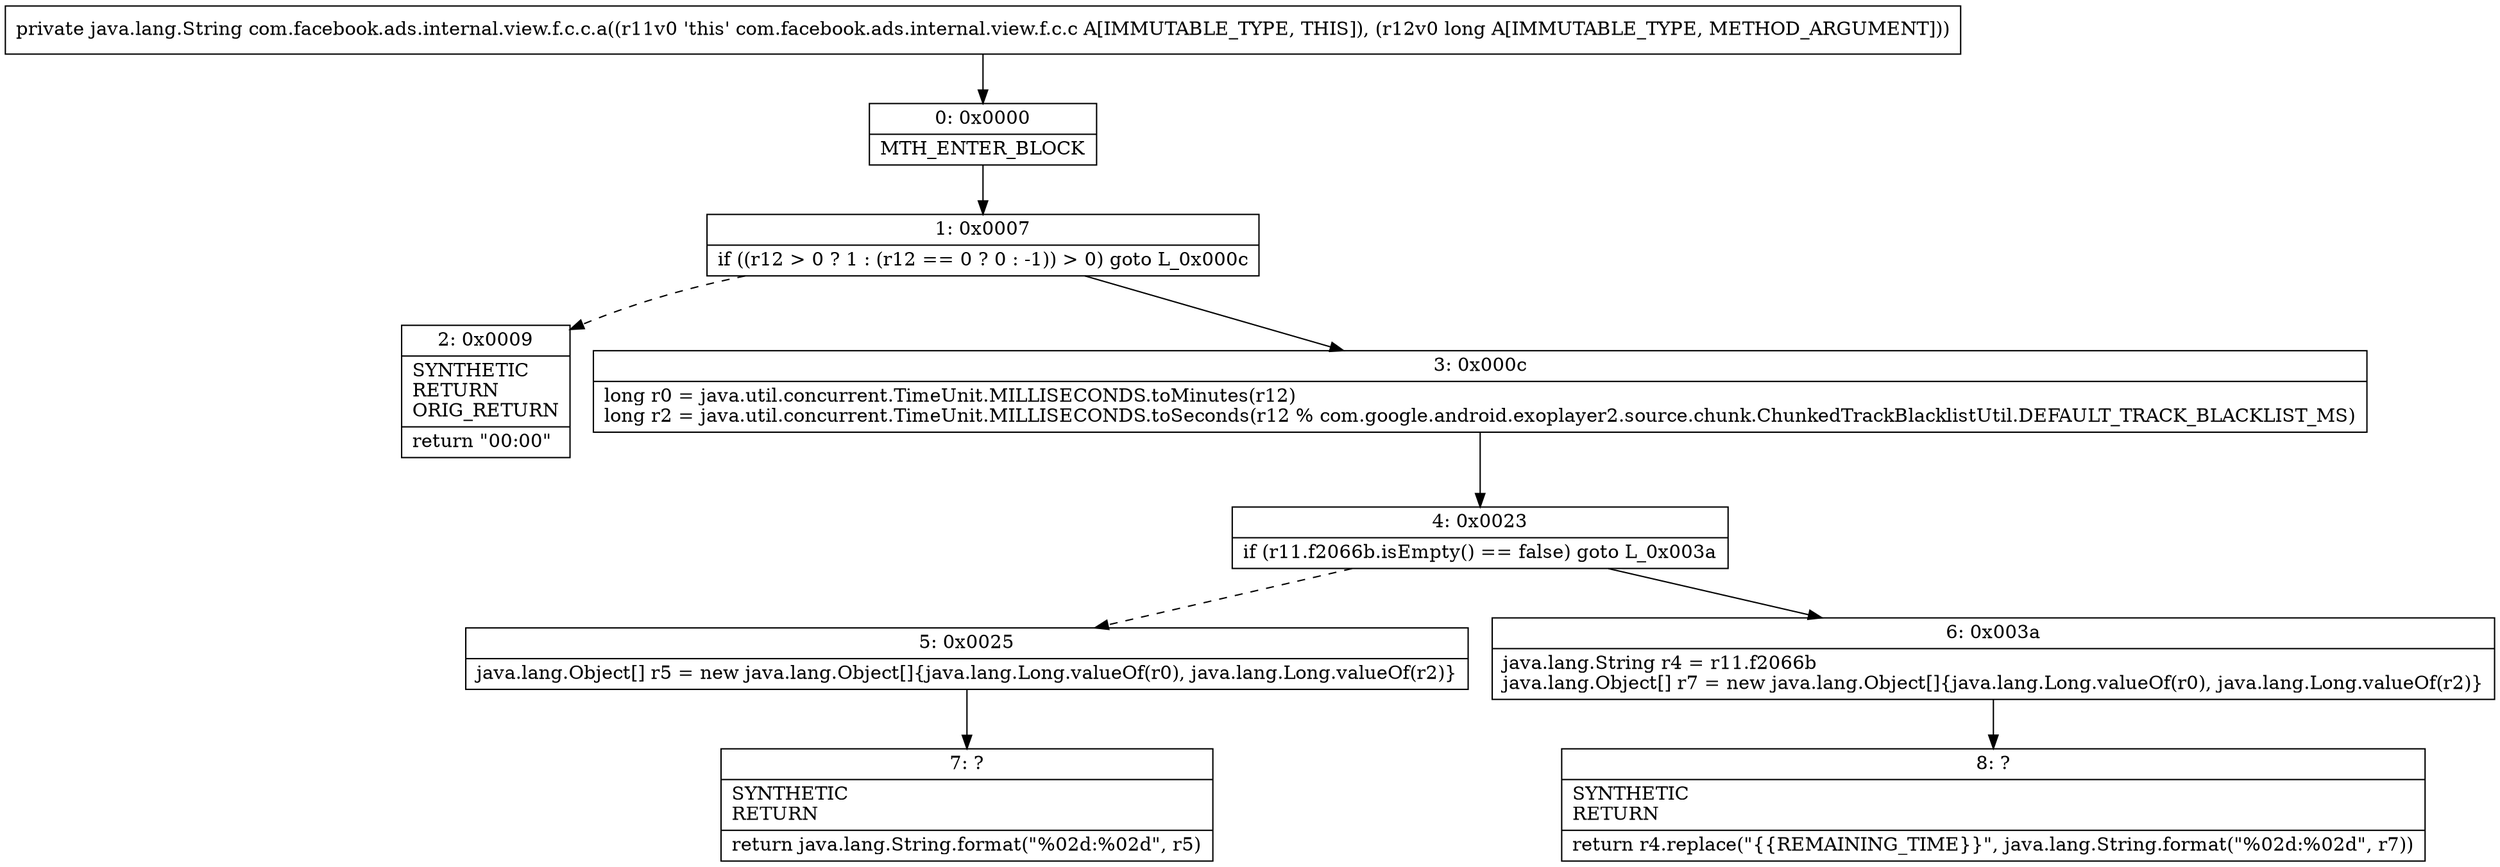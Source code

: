 digraph "CFG forcom.facebook.ads.internal.view.f.c.c.a(J)Ljava\/lang\/String;" {
Node_0 [shape=record,label="{0\:\ 0x0000|MTH_ENTER_BLOCK\l}"];
Node_1 [shape=record,label="{1\:\ 0x0007|if ((r12 \> 0 ? 1 : (r12 == 0 ? 0 : \-1)) \> 0) goto L_0x000c\l}"];
Node_2 [shape=record,label="{2\:\ 0x0009|SYNTHETIC\lRETURN\lORIG_RETURN\l|return \"00:00\"\l}"];
Node_3 [shape=record,label="{3\:\ 0x000c|long r0 = java.util.concurrent.TimeUnit.MILLISECONDS.toMinutes(r12)\llong r2 = java.util.concurrent.TimeUnit.MILLISECONDS.toSeconds(r12 % com.google.android.exoplayer2.source.chunk.ChunkedTrackBlacklistUtil.DEFAULT_TRACK_BLACKLIST_MS)\l}"];
Node_4 [shape=record,label="{4\:\ 0x0023|if (r11.f2066b.isEmpty() == false) goto L_0x003a\l}"];
Node_5 [shape=record,label="{5\:\ 0x0025|java.lang.Object[] r5 = new java.lang.Object[]\{java.lang.Long.valueOf(r0), java.lang.Long.valueOf(r2)\}\l}"];
Node_6 [shape=record,label="{6\:\ 0x003a|java.lang.String r4 = r11.f2066b\ljava.lang.Object[] r7 = new java.lang.Object[]\{java.lang.Long.valueOf(r0), java.lang.Long.valueOf(r2)\}\l}"];
Node_7 [shape=record,label="{7\:\ ?|SYNTHETIC\lRETURN\l|return java.lang.String.format(\"%02d:%02d\", r5)\l}"];
Node_8 [shape=record,label="{8\:\ ?|SYNTHETIC\lRETURN\l|return r4.replace(\"\{\{REMAINING_TIME\}\}\", java.lang.String.format(\"%02d:%02d\", r7))\l}"];
MethodNode[shape=record,label="{private java.lang.String com.facebook.ads.internal.view.f.c.c.a((r11v0 'this' com.facebook.ads.internal.view.f.c.c A[IMMUTABLE_TYPE, THIS]), (r12v0 long A[IMMUTABLE_TYPE, METHOD_ARGUMENT])) }"];
MethodNode -> Node_0;
Node_0 -> Node_1;
Node_1 -> Node_2[style=dashed];
Node_1 -> Node_3;
Node_3 -> Node_4;
Node_4 -> Node_5[style=dashed];
Node_4 -> Node_6;
Node_5 -> Node_7;
Node_6 -> Node_8;
}

